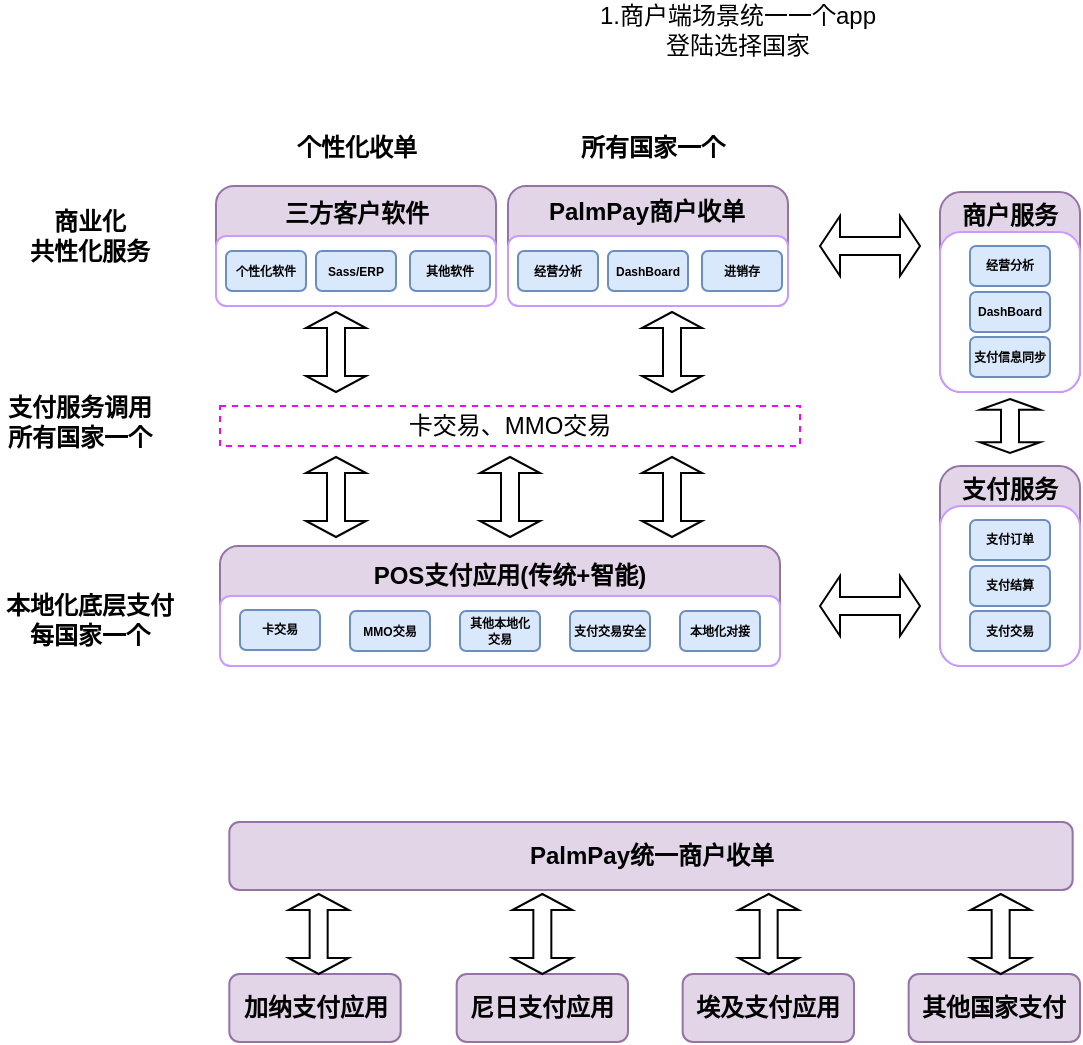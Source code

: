 <mxfile version="17.4.2" type="device"><diagram id="DLnEP_mmK4lXndTEoqqn" name="第 1 页"><mxGraphModel dx="651" dy="431" grid="0" gridSize="10" guides="1" tooltips="1" connect="1" arrows="1" fold="1" page="1" pageScale="1" pageWidth="827" pageHeight="1169" math="0" shadow="0"><root><mxCell id="0"/><mxCell id="1" parent="0"/><mxCell id="GkPgacLGt8poj-f0BObB-2" value="&lt;b&gt;&lt;br&gt;&lt;/b&gt;" style="rounded=1;whiteSpace=wrap;html=1;fillColor=#e1d5e7;strokeColor=#9673a6;" parent="1" vertex="1"><mxGeometry x="110" y="500" width="280" height="60" as="geometry"/></mxCell><mxCell id="GkPgacLGt8poj-f0BObB-6" value="卡交易、MMO交易" style="rounded=0;whiteSpace=wrap;html=1;dashed=1;strokeColor=#FF00FF;" parent="1" vertex="1"><mxGeometry x="110" y="430" width="290" height="20" as="geometry"/></mxCell><mxCell id="GkPgacLGt8poj-f0BObB-11" value="" style="shape=doubleArrow;direction=south;whiteSpace=wrap;html=1;" parent="1" vertex="1"><mxGeometry x="321" y="455.5" width="30" height="40" as="geometry"/></mxCell><mxCell id="GkPgacLGt8poj-f0BObB-19" value="" style="shape=doubleArrow;whiteSpace=wrap;html=1;" parent="1" vertex="1"><mxGeometry x="410" y="515" width="50" height="30" as="geometry"/></mxCell><mxCell id="GkPgacLGt8poj-f0BObB-21" value="" style="rounded=1;whiteSpace=wrap;html=1;strokeColor=#CC99FF;" parent="1" vertex="1"><mxGeometry x="110" y="525" width="280" height="35" as="geometry"/></mxCell><mxCell id="GkPgacLGt8poj-f0BObB-22" value="&lt;b&gt;POS支付应用(传统+智能)&lt;/b&gt;" style="text;html=1;strokeColor=none;fillColor=none;align=center;verticalAlign=middle;whiteSpace=wrap;rounded=0;" parent="1" vertex="1"><mxGeometry x="170" y="500" width="170" height="30" as="geometry"/></mxCell><mxCell id="GkPgacLGt8poj-f0BObB-25" value="MMO交易" style="rounded=1;whiteSpace=wrap;html=1;strokeColor=#6c8ebf;fontSize=6;fontStyle=1;fillColor=#dae8fc;" parent="1" vertex="1"><mxGeometry x="175" y="532.5" width="40" height="20" as="geometry"/></mxCell><mxCell id="GkPgacLGt8poj-f0BObB-26" value="其他本地化&lt;br&gt;交易" style="rounded=1;whiteSpace=wrap;html=1;strokeColor=#6c8ebf;fontSize=6;fontStyle=1;fillColor=#dae8fc;" parent="1" vertex="1"><mxGeometry x="230" y="532.5" width="40" height="20" as="geometry"/></mxCell><mxCell id="GkPgacLGt8poj-f0BObB-27" value="支付交易安全" style="rounded=1;whiteSpace=wrap;html=1;strokeColor=#6c8ebf;fontSize=6;fontStyle=1;fillColor=#dae8fc;" parent="1" vertex="1"><mxGeometry x="285" y="532.5" width="40" height="20" as="geometry"/></mxCell><mxCell id="GkPgacLGt8poj-f0BObB-28" value="本地化对接" style="rounded=1;whiteSpace=wrap;html=1;strokeColor=#6c8ebf;fontSize=6;fontStyle=1;fillColor=#dae8fc;" parent="1" vertex="1"><mxGeometry x="340" y="532.5" width="40" height="20" as="geometry"/></mxCell><mxCell id="GkPgacLGt8poj-f0BObB-29" value="&lt;font style=&quot;font-size: 12px&quot;&gt;本地化底层支付&lt;br&gt;每国家一个&lt;br&gt;&lt;/font&gt;" style="text;html=1;strokeColor=none;fillColor=none;align=center;verticalAlign=middle;whiteSpace=wrap;rounded=0;fontSize=6;fontStyle=1" parent="1" vertex="1"><mxGeometry y="522" width="90" height="30" as="geometry"/></mxCell><mxCell id="GkPgacLGt8poj-f0BObB-30" value="&lt;font style=&quot;font-size: 12px&quot;&gt;商业化&lt;br&gt;共性化服务&lt;/font&gt;" style="text;html=1;strokeColor=none;fillColor=none;align=center;verticalAlign=middle;whiteSpace=wrap;rounded=0;fontSize=6;fontStyle=1" parent="1" vertex="1"><mxGeometry x="10" y="330" width="70" height="30" as="geometry"/></mxCell><mxCell id="GkPgacLGt8poj-f0BObB-33" value="&lt;b&gt;&lt;br&gt;&lt;/b&gt;" style="rounded=1;whiteSpace=wrap;html=1;fillColor=#e1d5e7;strokeColor=#9673a6;" parent="1" vertex="1"><mxGeometry x="108" y="320" width="140" height="60" as="geometry"/></mxCell><mxCell id="GkPgacLGt8poj-f0BObB-34" value="" style="rounded=1;whiteSpace=wrap;html=1;strokeColor=#CC99FF;" parent="1" vertex="1"><mxGeometry x="108" y="345" width="140" height="35" as="geometry"/></mxCell><mxCell id="GkPgacLGt8poj-f0BObB-35" value="&lt;span style=&quot;font-family: &amp;#34;helvetica&amp;#34;&quot;&gt;&lt;b&gt;三方客户软件&lt;/b&gt;&lt;/span&gt;" style="text;html=1;strokeColor=none;fillColor=none;align=center;verticalAlign=middle;whiteSpace=wrap;rounded=0;" parent="1" vertex="1"><mxGeometry x="135.5" y="326" width="85" height="15" as="geometry"/></mxCell><mxCell id="GkPgacLGt8poj-f0BObB-36" value="个性化软件" style="rounded=1;whiteSpace=wrap;html=1;strokeColor=#6c8ebf;fontSize=6;fontStyle=1;fillColor=#dae8fc;" parent="1" vertex="1"><mxGeometry x="113" y="352.5" width="40" height="20" as="geometry"/></mxCell><mxCell id="GkPgacLGt8poj-f0BObB-37" value="Sass/ERP" style="rounded=1;whiteSpace=wrap;html=1;strokeColor=#6c8ebf;fontSize=6;fontStyle=1;fillColor=#dae8fc;" parent="1" vertex="1"><mxGeometry x="158" y="352.5" width="40" height="20" as="geometry"/></mxCell><mxCell id="GkPgacLGt8poj-f0BObB-38" value="其他软件" style="rounded=1;whiteSpace=wrap;html=1;strokeColor=#6c8ebf;fontSize=6;fontStyle=1;fillColor=#dae8fc;" parent="1" vertex="1"><mxGeometry x="205" y="352.5" width="40" height="20" as="geometry"/></mxCell><mxCell id="GkPgacLGt8poj-f0BObB-41" value="&lt;span style=&quot;font-size: 12px&quot;&gt;支付服务调用&lt;br&gt;所有国家一个&lt;br&gt;&lt;/span&gt;" style="text;html=1;strokeColor=none;fillColor=none;align=center;verticalAlign=middle;whiteSpace=wrap;rounded=0;fontSize=6;fontStyle=1" parent="1" vertex="1"><mxGeometry y="423" width="80" height="30" as="geometry"/></mxCell><mxCell id="GkPgacLGt8poj-f0BObB-44" value="&lt;b&gt;&lt;br&gt;&lt;/b&gt;" style="rounded=1;whiteSpace=wrap;html=1;fillColor=#e1d5e7;strokeColor=#9673a6;" parent="1" vertex="1"><mxGeometry x="254" y="320" width="140" height="60" as="geometry"/></mxCell><mxCell id="GkPgacLGt8poj-f0BObB-45" value="" style="rounded=1;whiteSpace=wrap;html=1;strokeColor=#CC99FF;" parent="1" vertex="1"><mxGeometry x="254" y="345" width="140" height="35" as="geometry"/></mxCell><mxCell id="GkPgacLGt8poj-f0BObB-46" value="经营分析" style="rounded=1;whiteSpace=wrap;html=1;strokeColor=#6c8ebf;fontSize=6;fontStyle=1;fillColor=#dae8fc;" parent="1" vertex="1"><mxGeometry x="259" y="352.5" width="40" height="20" as="geometry"/></mxCell><mxCell id="GkPgacLGt8poj-f0BObB-47" value="DashBoard" style="rounded=1;whiteSpace=wrap;html=1;strokeColor=#6c8ebf;fontSize=6;fontStyle=1;fillColor=#dae8fc;" parent="1" vertex="1"><mxGeometry x="304" y="352.5" width="40" height="20" as="geometry"/></mxCell><mxCell id="GkPgacLGt8poj-f0BObB-48" value="进销存" style="rounded=1;whiteSpace=wrap;html=1;strokeColor=#6c8ebf;fontSize=6;fontStyle=1;fillColor=#dae8fc;" parent="1" vertex="1"><mxGeometry x="351" y="352.5" width="40" height="20" as="geometry"/></mxCell><mxCell id="GkPgacLGt8poj-f0BObB-49" value="&lt;font face=&quot;helvetica&quot;&gt;&lt;b&gt;PalmPay商户收单&lt;/b&gt;&lt;/font&gt;" style="text;html=1;strokeColor=none;fillColor=none;align=center;verticalAlign=middle;whiteSpace=wrap;rounded=0;" parent="1" vertex="1"><mxGeometry x="266.67" y="323" width="113.33" height="20" as="geometry"/></mxCell><mxCell id="GkPgacLGt8poj-f0BObB-52" value="&lt;b&gt;&lt;br&gt;&lt;/b&gt;" style="rounded=1;whiteSpace=wrap;html=1;fillColor=#e1d5e7;strokeColor=#9673a6;" parent="1" vertex="1"><mxGeometry x="470" y="460" width="70" height="100" as="geometry"/></mxCell><mxCell id="GkPgacLGt8poj-f0BObB-53" value="" style="rounded=1;whiteSpace=wrap;html=1;strokeColor=#CC99FF;" parent="1" vertex="1"><mxGeometry x="470" y="480" width="70" height="80" as="geometry"/></mxCell><mxCell id="GkPgacLGt8poj-f0BObB-23" value="支付订单" style="rounded=1;whiteSpace=wrap;html=1;strokeColor=#6c8ebf;fontSize=6;fontStyle=1;fillColor=#dae8fc;" parent="1" vertex="1"><mxGeometry x="485" y="487" width="40" height="20" as="geometry"/></mxCell><mxCell id="GkPgacLGt8poj-f0BObB-50" value="支付结算" style="rounded=1;whiteSpace=wrap;html=1;strokeColor=#6c8ebf;fontSize=6;fontStyle=1;fillColor=#dae8fc;" parent="1" vertex="1"><mxGeometry x="485" y="510" width="40" height="20" as="geometry"/></mxCell><mxCell id="GkPgacLGt8poj-f0BObB-51" value="支付交易" style="rounded=1;whiteSpace=wrap;html=1;strokeColor=#6c8ebf;fontSize=6;fontStyle=1;fillColor=#dae8fc;" parent="1" vertex="1"><mxGeometry x="485" y="532.5" width="40" height="20" as="geometry"/></mxCell><mxCell id="GkPgacLGt8poj-f0BObB-57" value="&lt;font face=&quot;helvetica&quot;&gt;&lt;b&gt;支付服务&lt;/b&gt;&lt;/font&gt;" style="text;html=1;strokeColor=none;fillColor=none;align=center;verticalAlign=middle;whiteSpace=wrap;rounded=0;" parent="1" vertex="1"><mxGeometry x="475" y="457" width="60" height="30" as="geometry"/></mxCell><mxCell id="GkPgacLGt8poj-f0BObB-70" value="&lt;b&gt;&lt;br&gt;&lt;/b&gt;" style="rounded=1;whiteSpace=wrap;html=1;fillColor=#e1d5e7;strokeColor=#9673a6;" parent="1" vertex="1"><mxGeometry x="470" y="323" width="70" height="100" as="geometry"/></mxCell><mxCell id="GkPgacLGt8poj-f0BObB-71" value="" style="rounded=1;whiteSpace=wrap;html=1;strokeColor=#CC99FF;" parent="1" vertex="1"><mxGeometry x="470" y="343" width="70" height="80" as="geometry"/></mxCell><mxCell id="GkPgacLGt8poj-f0BObB-72" value="经营分析" style="rounded=1;whiteSpace=wrap;html=1;strokeColor=#6c8ebf;fontSize=6;fontStyle=1;fillColor=#dae8fc;" parent="1" vertex="1"><mxGeometry x="485" y="350" width="40" height="20" as="geometry"/></mxCell><mxCell id="GkPgacLGt8poj-f0BObB-73" value="DashBoard" style="rounded=1;whiteSpace=wrap;html=1;strokeColor=#6c8ebf;fontSize=6;fontStyle=1;fillColor=#dae8fc;" parent="1" vertex="1"><mxGeometry x="485" y="373" width="40" height="20" as="geometry"/></mxCell><mxCell id="GkPgacLGt8poj-f0BObB-74" value="支付信息同步" style="rounded=1;whiteSpace=wrap;html=1;strokeColor=#6c8ebf;fontSize=6;fontStyle=1;fillColor=#dae8fc;" parent="1" vertex="1"><mxGeometry x="485" y="395.5" width="40" height="20" as="geometry"/></mxCell><mxCell id="GkPgacLGt8poj-f0BObB-75" value="&lt;font face=&quot;helvetica&quot;&gt;&lt;b&gt;商户服务&lt;/b&gt;&lt;/font&gt;" style="text;html=1;strokeColor=none;fillColor=none;align=center;verticalAlign=middle;whiteSpace=wrap;rounded=0;" parent="1" vertex="1"><mxGeometry x="475" y="320" width="60" height="30" as="geometry"/></mxCell><mxCell id="GkPgacLGt8poj-f0BObB-76" value="" style="shape=doubleArrow;direction=south;whiteSpace=wrap;html=1;" parent="1" vertex="1"><mxGeometry x="490" y="426.5" width="30" height="27" as="geometry"/></mxCell><mxCell id="GkPgacLGt8poj-f0BObB-78" value="" style="shape=doubleArrow;direction=south;whiteSpace=wrap;html=1;" parent="1" vertex="1"><mxGeometry x="240" y="455.5" width="30" height="40" as="geometry"/></mxCell><mxCell id="GkPgacLGt8poj-f0BObB-79" value="" style="shape=doubleArrow;direction=south;whiteSpace=wrap;html=1;" parent="1" vertex="1"><mxGeometry x="153" y="455.5" width="30" height="40" as="geometry"/></mxCell><mxCell id="GkPgacLGt8poj-f0BObB-80" value="" style="shape=doubleArrow;direction=south;whiteSpace=wrap;html=1;" parent="1" vertex="1"><mxGeometry x="321" y="383" width="30" height="40" as="geometry"/></mxCell><mxCell id="GkPgacLGt8poj-f0BObB-81" value="" style="shape=doubleArrow;direction=south;whiteSpace=wrap;html=1;" parent="1" vertex="1"><mxGeometry x="153" y="383" width="30" height="40" as="geometry"/></mxCell><mxCell id="GkPgacLGt8poj-f0BObB-82" value="" style="shape=doubleArrow;whiteSpace=wrap;html=1;" parent="1" vertex="1"><mxGeometry x="410" y="335" width="50" height="30" as="geometry"/></mxCell><mxCell id="GkPgacLGt8poj-f0BObB-83" value="卡交易" style="rounded=1;whiteSpace=wrap;html=1;strokeColor=#6c8ebf;fontSize=6;fontStyle=1;fillColor=#dae8fc;" parent="1" vertex="1"><mxGeometry x="120" y="532" width="40" height="20" as="geometry"/></mxCell><mxCell id="GkPgacLGt8poj-f0BObB-84" value="&lt;span style=&quot;font-size: 12px&quot;&gt;所有国家一个&lt;/span&gt;" style="text;html=1;strokeColor=none;fillColor=none;align=center;verticalAlign=middle;whiteSpace=wrap;rounded=0;fontSize=6;fontStyle=1" parent="1" vertex="1"><mxGeometry x="286" y="286" width="81" height="30" as="geometry"/></mxCell><mxCell id="GkPgacLGt8poj-f0BObB-85" value="&lt;span style=&quot;font-size: 12px&quot;&gt;个性化收单&lt;/span&gt;" style="text;html=1;strokeColor=none;fillColor=none;align=center;verticalAlign=middle;whiteSpace=wrap;rounded=0;fontSize=6;fontStyle=1" parent="1" vertex="1"><mxGeometry x="137.5" y="286" width="81" height="30" as="geometry"/></mxCell><mxCell id="GkPgacLGt8poj-f0BObB-86" value="&lt;b&gt;加纳支付应用&lt;br&gt;&lt;/b&gt;" style="rounded=1;whiteSpace=wrap;html=1;fillColor=#e1d5e7;strokeColor=#9673a6;" parent="1" vertex="1"><mxGeometry x="114.66" y="714" width="85.67" height="34" as="geometry"/></mxCell><mxCell id="GkPgacLGt8poj-f0BObB-87" value="&lt;b&gt;尼日支付应用&lt;br&gt;&lt;/b&gt;" style="rounded=1;whiteSpace=wrap;html=1;fillColor=#e1d5e7;strokeColor=#9673a6;" parent="1" vertex="1"><mxGeometry x="228.33" y="714" width="85.67" height="34" as="geometry"/></mxCell><mxCell id="GkPgacLGt8poj-f0BObB-88" value="&lt;b&gt;埃及支付应用&lt;br&gt;&lt;/b&gt;" style="rounded=1;whiteSpace=wrap;html=1;fillColor=#e1d5e7;strokeColor=#9673a6;" parent="1" vertex="1"><mxGeometry x="341.33" y="714" width="85.67" height="34" as="geometry"/></mxCell><mxCell id="GkPgacLGt8poj-f0BObB-89" value="&lt;b&gt;其他国家支付&lt;br&gt;&lt;/b&gt;" style="rounded=1;whiteSpace=wrap;html=1;fillColor=#e1d5e7;strokeColor=#9673a6;" parent="1" vertex="1"><mxGeometry x="454.33" y="714" width="85.67" height="34" as="geometry"/></mxCell><mxCell id="GkPgacLGt8poj-f0BObB-90" value="&lt;b&gt;PalmPay统一商户收单&lt;br&gt;&lt;/b&gt;" style="rounded=1;whiteSpace=wrap;html=1;fillColor=#e1d5e7;strokeColor=#9673a6;" parent="1" vertex="1"><mxGeometry x="114.66" y="638" width="421.67" height="34" as="geometry"/></mxCell><mxCell id="GkPgacLGt8poj-f0BObB-91" value="" style="shape=doubleArrow;direction=south;whiteSpace=wrap;html=1;" parent="1" vertex="1"><mxGeometry x="369.33" y="674" width="30" height="40" as="geometry"/></mxCell><mxCell id="GkPgacLGt8poj-f0BObB-92" value="" style="shape=doubleArrow;direction=south;whiteSpace=wrap;html=1;" parent="1" vertex="1"><mxGeometry x="256.17" y="674" width="30" height="40" as="geometry"/></mxCell><mxCell id="GkPgacLGt8poj-f0BObB-93" value="" style="shape=doubleArrow;direction=south;whiteSpace=wrap;html=1;" parent="1" vertex="1"><mxGeometry x="144.33" y="674" width="30" height="40" as="geometry"/></mxCell><mxCell id="GkPgacLGt8poj-f0BObB-94" value="" style="shape=doubleArrow;direction=south;whiteSpace=wrap;html=1;" parent="1" vertex="1"><mxGeometry x="485.33" y="674" width="30" height="40" as="geometry"/></mxCell><mxCell id="_q1qGQTGmA4bYmZyvzYs-1" value="1.商户端场景统一一个app&lt;br&gt;登陆选择国家" style="text;html=1;strokeColor=none;fillColor=none;align=center;verticalAlign=middle;whiteSpace=wrap;rounded=0;" vertex="1" parent="1"><mxGeometry x="286.17" y="227" width="166" height="30" as="geometry"/></mxCell></root></mxGraphModel></diagram></mxfile>